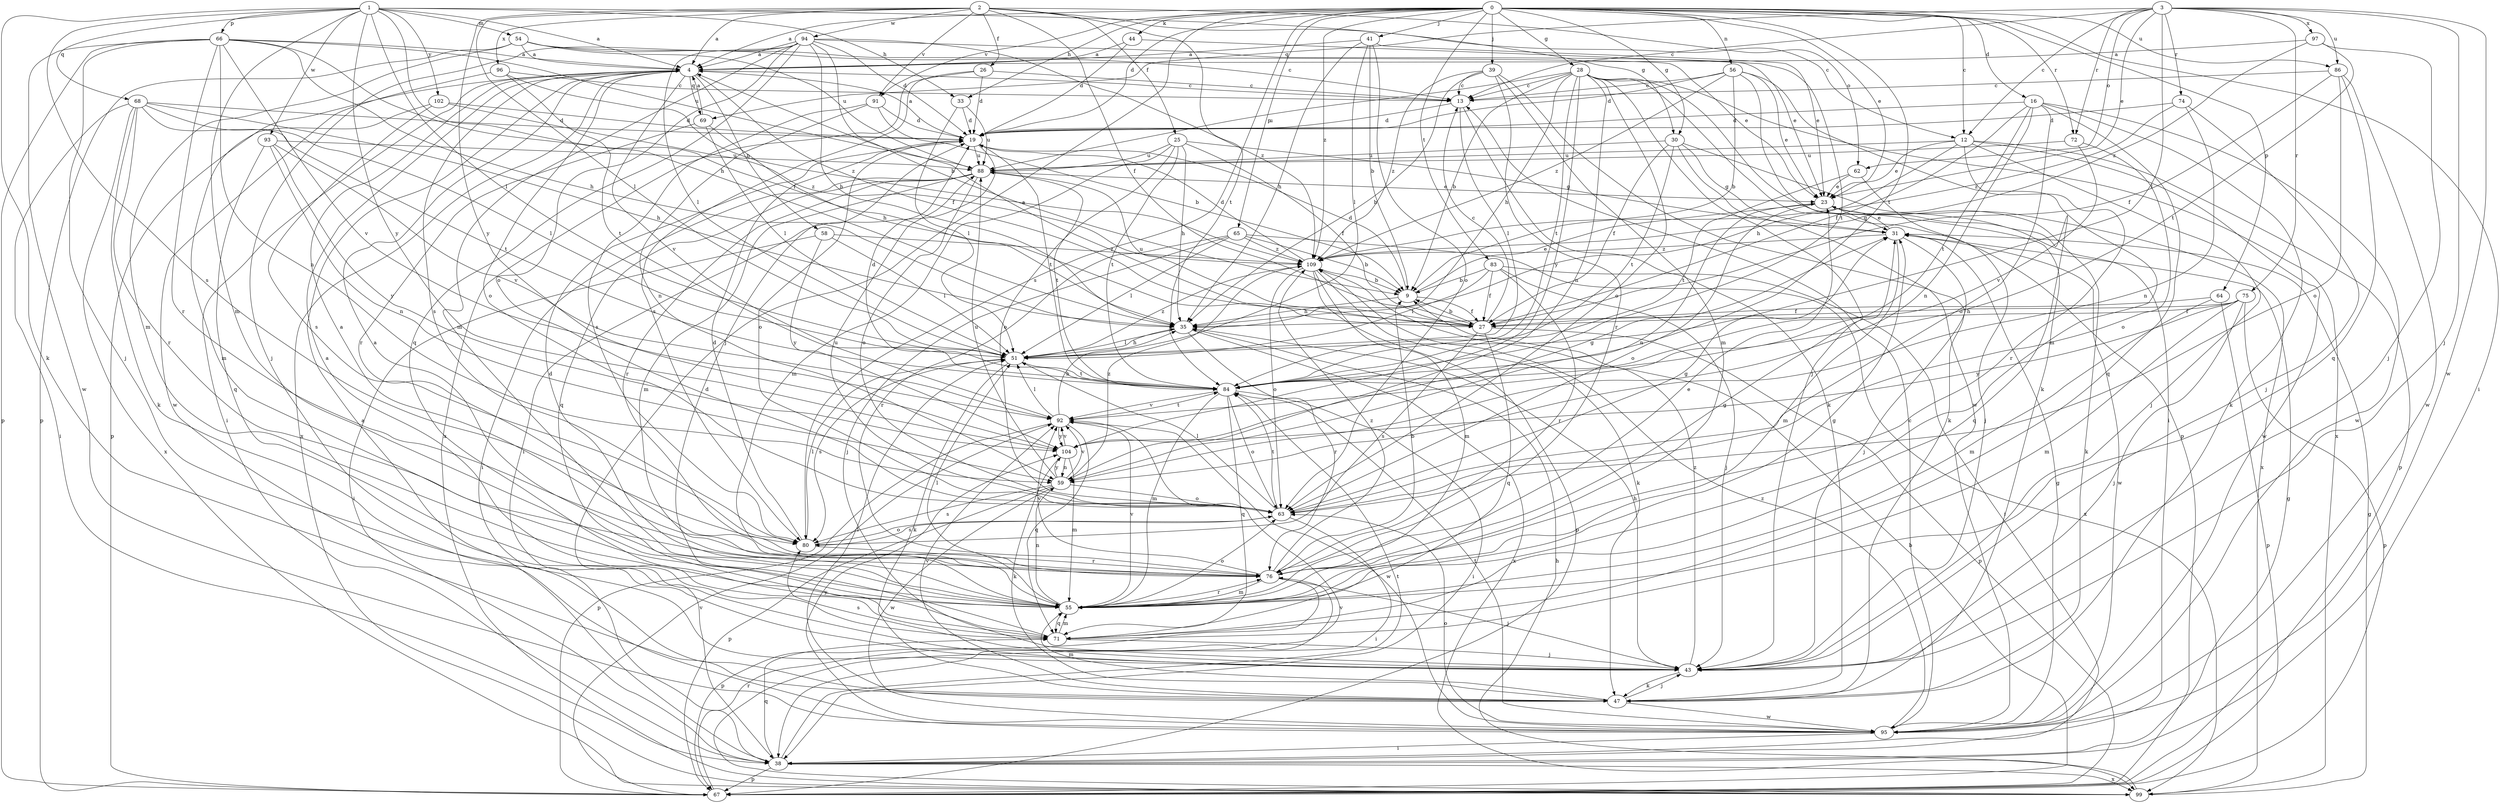 strict digraph  {
0;
1;
2;
3;
4;
9;
12;
13;
16;
19;
23;
25;
26;
27;
28;
30;
31;
33;
35;
38;
39;
41;
43;
44;
47;
51;
54;
55;
56;
58;
59;
62;
63;
64;
65;
66;
67;
68;
69;
71;
72;
74;
75;
76;
80;
83;
84;
86;
88;
91;
92;
93;
94;
95;
96;
97;
99;
102;
104;
109;
0 -> 4  [label=a];
0 -> 12  [label=c];
0 -> 16  [label=d];
0 -> 19  [label=d];
0 -> 23  [label=e];
0 -> 28  [label=g];
0 -> 30  [label=g];
0 -> 33  [label=h];
0 -> 38  [label=i];
0 -> 39  [label=j];
0 -> 41  [label=j];
0 -> 43  [label=j];
0 -> 44  [label=k];
0 -> 56  [label=n];
0 -> 64  [label=p];
0 -> 65  [label=p];
0 -> 72  [label=r];
0 -> 80  [label=s];
0 -> 83  [label=t];
0 -> 84  [label=t];
0 -> 86  [label=u];
0 -> 91  [label=v];
0 -> 109  [label=z];
1 -> 4  [label=a];
1 -> 12  [label=c];
1 -> 33  [label=h];
1 -> 35  [label=h];
1 -> 47  [label=k];
1 -> 51  [label=l];
1 -> 54  [label=m];
1 -> 55  [label=m];
1 -> 66  [label=p];
1 -> 68  [label=q];
1 -> 80  [label=s];
1 -> 93  [label=w];
1 -> 102  [label=y];
1 -> 104  [label=y];
2 -> 4  [label=a];
2 -> 25  [label=f];
2 -> 26  [label=f];
2 -> 27  [label=f];
2 -> 30  [label=g];
2 -> 51  [label=l];
2 -> 62  [label=o];
2 -> 84  [label=t];
2 -> 91  [label=v];
2 -> 94  [label=w];
2 -> 96  [label=x];
2 -> 104  [label=y];
3 -> 12  [label=c];
3 -> 13  [label=c];
3 -> 23  [label=e];
3 -> 43  [label=j];
3 -> 51  [label=l];
3 -> 62  [label=o];
3 -> 69  [label=q];
3 -> 72  [label=r];
3 -> 74  [label=r];
3 -> 75  [label=r];
3 -> 86  [label=u];
3 -> 95  [label=w];
3 -> 97  [label=x];
4 -> 13  [label=c];
4 -> 27  [label=f];
4 -> 38  [label=i];
4 -> 58  [label=n];
4 -> 63  [label=o];
4 -> 67  [label=p];
4 -> 69  [label=q];
4 -> 80  [label=s];
4 -> 92  [label=v];
4 -> 99  [label=x];
9 -> 19  [label=d];
9 -> 23  [label=e];
9 -> 27  [label=f];
9 -> 35  [label=h];
12 -> 23  [label=e];
12 -> 35  [label=h];
12 -> 43  [label=j];
12 -> 67  [label=p];
12 -> 76  [label=r];
12 -> 88  [label=u];
12 -> 95  [label=w];
13 -> 19  [label=d];
13 -> 47  [label=k];
13 -> 51  [label=l];
16 -> 19  [label=d];
16 -> 27  [label=f];
16 -> 47  [label=k];
16 -> 59  [label=n];
16 -> 63  [label=o];
16 -> 71  [label=q];
16 -> 84  [label=t];
16 -> 95  [label=w];
19 -> 4  [label=a];
19 -> 38  [label=i];
19 -> 63  [label=o];
19 -> 84  [label=t];
19 -> 88  [label=u];
23 -> 31  [label=g];
23 -> 47  [label=k];
23 -> 59  [label=n];
23 -> 63  [label=o];
23 -> 71  [label=q];
25 -> 27  [label=f];
25 -> 31  [label=g];
25 -> 35  [label=h];
25 -> 55  [label=m];
25 -> 63  [label=o];
25 -> 84  [label=t];
25 -> 88  [label=u];
26 -> 13  [label=c];
26 -> 19  [label=d];
26 -> 80  [label=s];
26 -> 99  [label=x];
27 -> 4  [label=a];
27 -> 9  [label=b];
27 -> 13  [label=c];
27 -> 67  [label=p];
27 -> 71  [label=q];
27 -> 80  [label=s];
27 -> 88  [label=u];
28 -> 9  [label=b];
28 -> 13  [label=c];
28 -> 35  [label=h];
28 -> 38  [label=i];
28 -> 43  [label=j];
28 -> 59  [label=n];
28 -> 63  [label=o];
28 -> 67  [label=p];
28 -> 84  [label=t];
28 -> 88  [label=u];
28 -> 99  [label=x];
28 -> 104  [label=y];
30 -> 27  [label=f];
30 -> 31  [label=g];
30 -> 47  [label=k];
30 -> 84  [label=t];
30 -> 88  [label=u];
30 -> 99  [label=x];
31 -> 23  [label=e];
31 -> 43  [label=j];
31 -> 55  [label=m];
31 -> 95  [label=w];
31 -> 109  [label=z];
33 -> 19  [label=d];
33 -> 51  [label=l];
33 -> 88  [label=u];
35 -> 51  [label=l];
35 -> 76  [label=r];
35 -> 99  [label=x];
38 -> 4  [label=a];
38 -> 31  [label=g];
38 -> 67  [label=p];
38 -> 71  [label=q];
38 -> 84  [label=t];
38 -> 99  [label=x];
39 -> 13  [label=c];
39 -> 35  [label=h];
39 -> 55  [label=m];
39 -> 76  [label=r];
39 -> 95  [label=w];
39 -> 109  [label=z];
41 -> 4  [label=a];
41 -> 9  [label=b];
41 -> 23  [label=e];
41 -> 35  [label=h];
41 -> 51  [label=l];
41 -> 63  [label=o];
43 -> 35  [label=h];
43 -> 47  [label=k];
43 -> 80  [label=s];
43 -> 109  [label=z];
44 -> 4  [label=a];
44 -> 19  [label=d];
44 -> 84  [label=t];
47 -> 43  [label=j];
47 -> 51  [label=l];
47 -> 55  [label=m];
47 -> 92  [label=v];
47 -> 95  [label=w];
51 -> 35  [label=h];
51 -> 47  [label=k];
51 -> 80  [label=s];
51 -> 84  [label=t];
51 -> 109  [label=z];
54 -> 4  [label=a];
54 -> 13  [label=c];
54 -> 23  [label=e];
54 -> 55  [label=m];
54 -> 67  [label=p];
54 -> 88  [label=u];
55 -> 4  [label=a];
55 -> 19  [label=d];
55 -> 31  [label=g];
55 -> 51  [label=l];
55 -> 59  [label=n];
55 -> 63  [label=o];
55 -> 71  [label=q];
55 -> 76  [label=r];
55 -> 92  [label=v];
56 -> 9  [label=b];
56 -> 13  [label=c];
56 -> 19  [label=d];
56 -> 23  [label=e];
56 -> 47  [label=k];
56 -> 55  [label=m];
56 -> 109  [label=z];
58 -> 38  [label=i];
58 -> 51  [label=l];
58 -> 104  [label=y];
58 -> 109  [label=z];
59 -> 63  [label=o];
59 -> 67  [label=p];
59 -> 80  [label=s];
59 -> 88  [label=u];
59 -> 92  [label=v];
59 -> 95  [label=w];
59 -> 104  [label=y];
59 -> 109  [label=z];
62 -> 23  [label=e];
62 -> 43  [label=j];
62 -> 84  [label=t];
63 -> 31  [label=g];
63 -> 38  [label=i];
63 -> 51  [label=l];
63 -> 80  [label=s];
63 -> 84  [label=t];
63 -> 88  [label=u];
64 -> 27  [label=f];
64 -> 55  [label=m];
64 -> 67  [label=p];
65 -> 9  [label=b];
65 -> 43  [label=j];
65 -> 51  [label=l];
65 -> 76  [label=r];
65 -> 99  [label=x];
65 -> 109  [label=z];
66 -> 4  [label=a];
66 -> 27  [label=f];
66 -> 35  [label=h];
66 -> 43  [label=j];
66 -> 59  [label=n];
66 -> 67  [label=p];
66 -> 76  [label=r];
66 -> 88  [label=u];
66 -> 92  [label=v];
66 -> 95  [label=w];
67 -> 9  [label=b];
67 -> 76  [label=r];
67 -> 92  [label=v];
68 -> 19  [label=d];
68 -> 35  [label=h];
68 -> 38  [label=i];
68 -> 47  [label=k];
68 -> 51  [label=l];
68 -> 76  [label=r];
68 -> 84  [label=t];
68 -> 99  [label=x];
69 -> 4  [label=a];
69 -> 35  [label=h];
69 -> 51  [label=l];
69 -> 76  [label=r];
71 -> 4  [label=a];
71 -> 19  [label=d];
71 -> 43  [label=j];
71 -> 55  [label=m];
72 -> 63  [label=o];
72 -> 88  [label=u];
72 -> 92  [label=v];
74 -> 19  [label=d];
74 -> 43  [label=j];
74 -> 59  [label=n];
74 -> 109  [label=z];
75 -> 27  [label=f];
75 -> 35  [label=h];
75 -> 43  [label=j];
75 -> 55  [label=m];
75 -> 67  [label=p];
75 -> 104  [label=y];
76 -> 4  [label=a];
76 -> 9  [label=b];
76 -> 23  [label=e];
76 -> 31  [label=g];
76 -> 43  [label=j];
76 -> 55  [label=m];
76 -> 67  [label=p];
76 -> 92  [label=v];
76 -> 109  [label=z];
80 -> 19  [label=d];
80 -> 51  [label=l];
80 -> 63  [label=o];
80 -> 76  [label=r];
83 -> 9  [label=b];
83 -> 27  [label=f];
83 -> 38  [label=i];
83 -> 43  [label=j];
83 -> 51  [label=l];
83 -> 76  [label=r];
84 -> 19  [label=d];
84 -> 38  [label=i];
84 -> 55  [label=m];
84 -> 63  [label=o];
84 -> 71  [label=q];
84 -> 92  [label=v];
86 -> 13  [label=c];
86 -> 27  [label=f];
86 -> 63  [label=o];
86 -> 71  [label=q];
86 -> 95  [label=w];
88 -> 23  [label=e];
88 -> 38  [label=i];
88 -> 55  [label=m];
88 -> 63  [label=o];
88 -> 71  [label=q];
88 -> 76  [label=r];
88 -> 84  [label=t];
91 -> 9  [label=b];
91 -> 19  [label=d];
91 -> 59  [label=n];
91 -> 80  [label=s];
92 -> 35  [label=h];
92 -> 51  [label=l];
92 -> 67  [label=p];
92 -> 71  [label=q];
92 -> 84  [label=t];
92 -> 95  [label=w];
92 -> 104  [label=y];
93 -> 59  [label=n];
93 -> 71  [label=q];
93 -> 88  [label=u];
93 -> 92  [label=v];
93 -> 104  [label=y];
94 -> 4  [label=a];
94 -> 9  [label=b];
94 -> 19  [label=d];
94 -> 23  [label=e];
94 -> 35  [label=h];
94 -> 43  [label=j];
94 -> 51  [label=l];
94 -> 55  [label=m];
94 -> 63  [label=o];
94 -> 71  [label=q];
94 -> 109  [label=z];
95 -> 13  [label=c];
95 -> 31  [label=g];
95 -> 38  [label=i];
95 -> 63  [label=o];
95 -> 84  [label=t];
95 -> 104  [label=y];
95 -> 109  [label=z];
96 -> 13  [label=c];
96 -> 84  [label=t];
96 -> 95  [label=w];
96 -> 109  [label=z];
97 -> 4  [label=a];
97 -> 43  [label=j];
97 -> 84  [label=t];
97 -> 109  [label=z];
99 -> 31  [label=g];
99 -> 35  [label=h];
99 -> 92  [label=v];
102 -> 19  [label=d];
102 -> 55  [label=m];
102 -> 80  [label=s];
102 -> 109  [label=z];
104 -> 31  [label=g];
104 -> 47  [label=k];
104 -> 55  [label=m];
104 -> 59  [label=n];
104 -> 92  [label=v];
109 -> 9  [label=b];
109 -> 19  [label=d];
109 -> 47  [label=k];
109 -> 55  [label=m];
109 -> 63  [label=o];
109 -> 67  [label=p];
}
